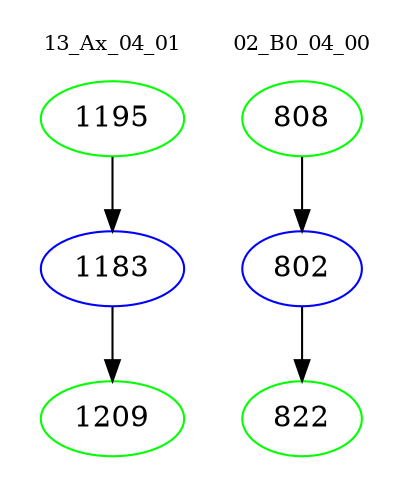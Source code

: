 digraph{
subgraph cluster_0 {
color = white
label = "13_Ax_04_01";
fontsize=10;
T0_1195 [label="1195", color="green"]
T0_1195 -> T0_1183 [color="black"]
T0_1183 [label="1183", color="blue"]
T0_1183 -> T0_1209 [color="black"]
T0_1209 [label="1209", color="green"]
}
subgraph cluster_1 {
color = white
label = "02_B0_04_00";
fontsize=10;
T1_808 [label="808", color="green"]
T1_808 -> T1_802 [color="black"]
T1_802 [label="802", color="blue"]
T1_802 -> T1_822 [color="black"]
T1_822 [label="822", color="green"]
}
}
